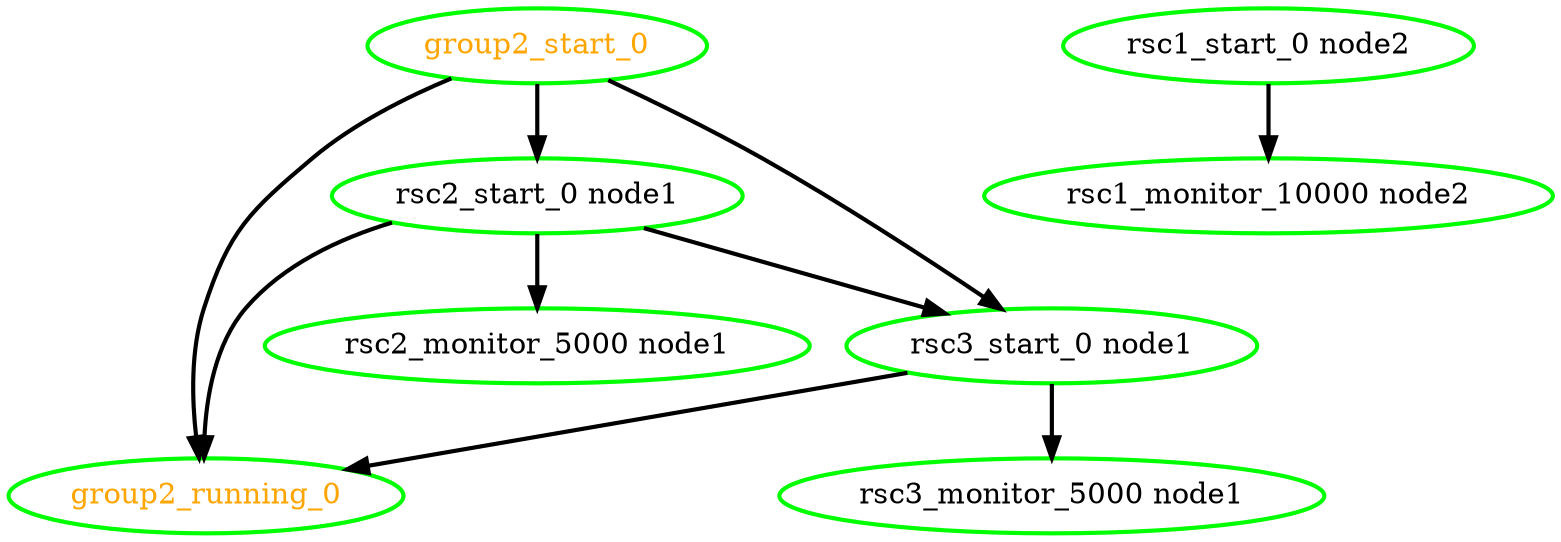 digraph "g" {
"group2_running_0" [ style=bold color="green" fontcolor="orange" ]
"group2_start_0" -> "group2_running_0" [ style = bold]
"group2_start_0" -> "rsc2_start_0 node1" [ style = bold]
"group2_start_0" -> "rsc3_start_0 node1" [ style = bold]
"group2_start_0" [ style=bold color="green" fontcolor="orange" ]
"rsc1_monitor_10000 node2" [ style=bold color="green" fontcolor="black" ]
"rsc1_start_0 node2" -> "rsc1_monitor_10000 node2" [ style = bold]
"rsc1_start_0 node2" [ style=bold color="green" fontcolor="black" ]
"rsc2_monitor_5000 node1" [ style=bold color="green" fontcolor="black" ]
"rsc2_start_0 node1" -> "group2_running_0" [ style = bold]
"rsc2_start_0 node1" -> "rsc2_monitor_5000 node1" [ style = bold]
"rsc2_start_0 node1" -> "rsc3_start_0 node1" [ style = bold]
"rsc2_start_0 node1" [ style=bold color="green" fontcolor="black" ]
"rsc3_monitor_5000 node1" [ style=bold color="green" fontcolor="black" ]
"rsc3_start_0 node1" -> "group2_running_0" [ style = bold]
"rsc3_start_0 node1" -> "rsc3_monitor_5000 node1" [ style = bold]
"rsc3_start_0 node1" [ style=bold color="green" fontcolor="black" ]
}

